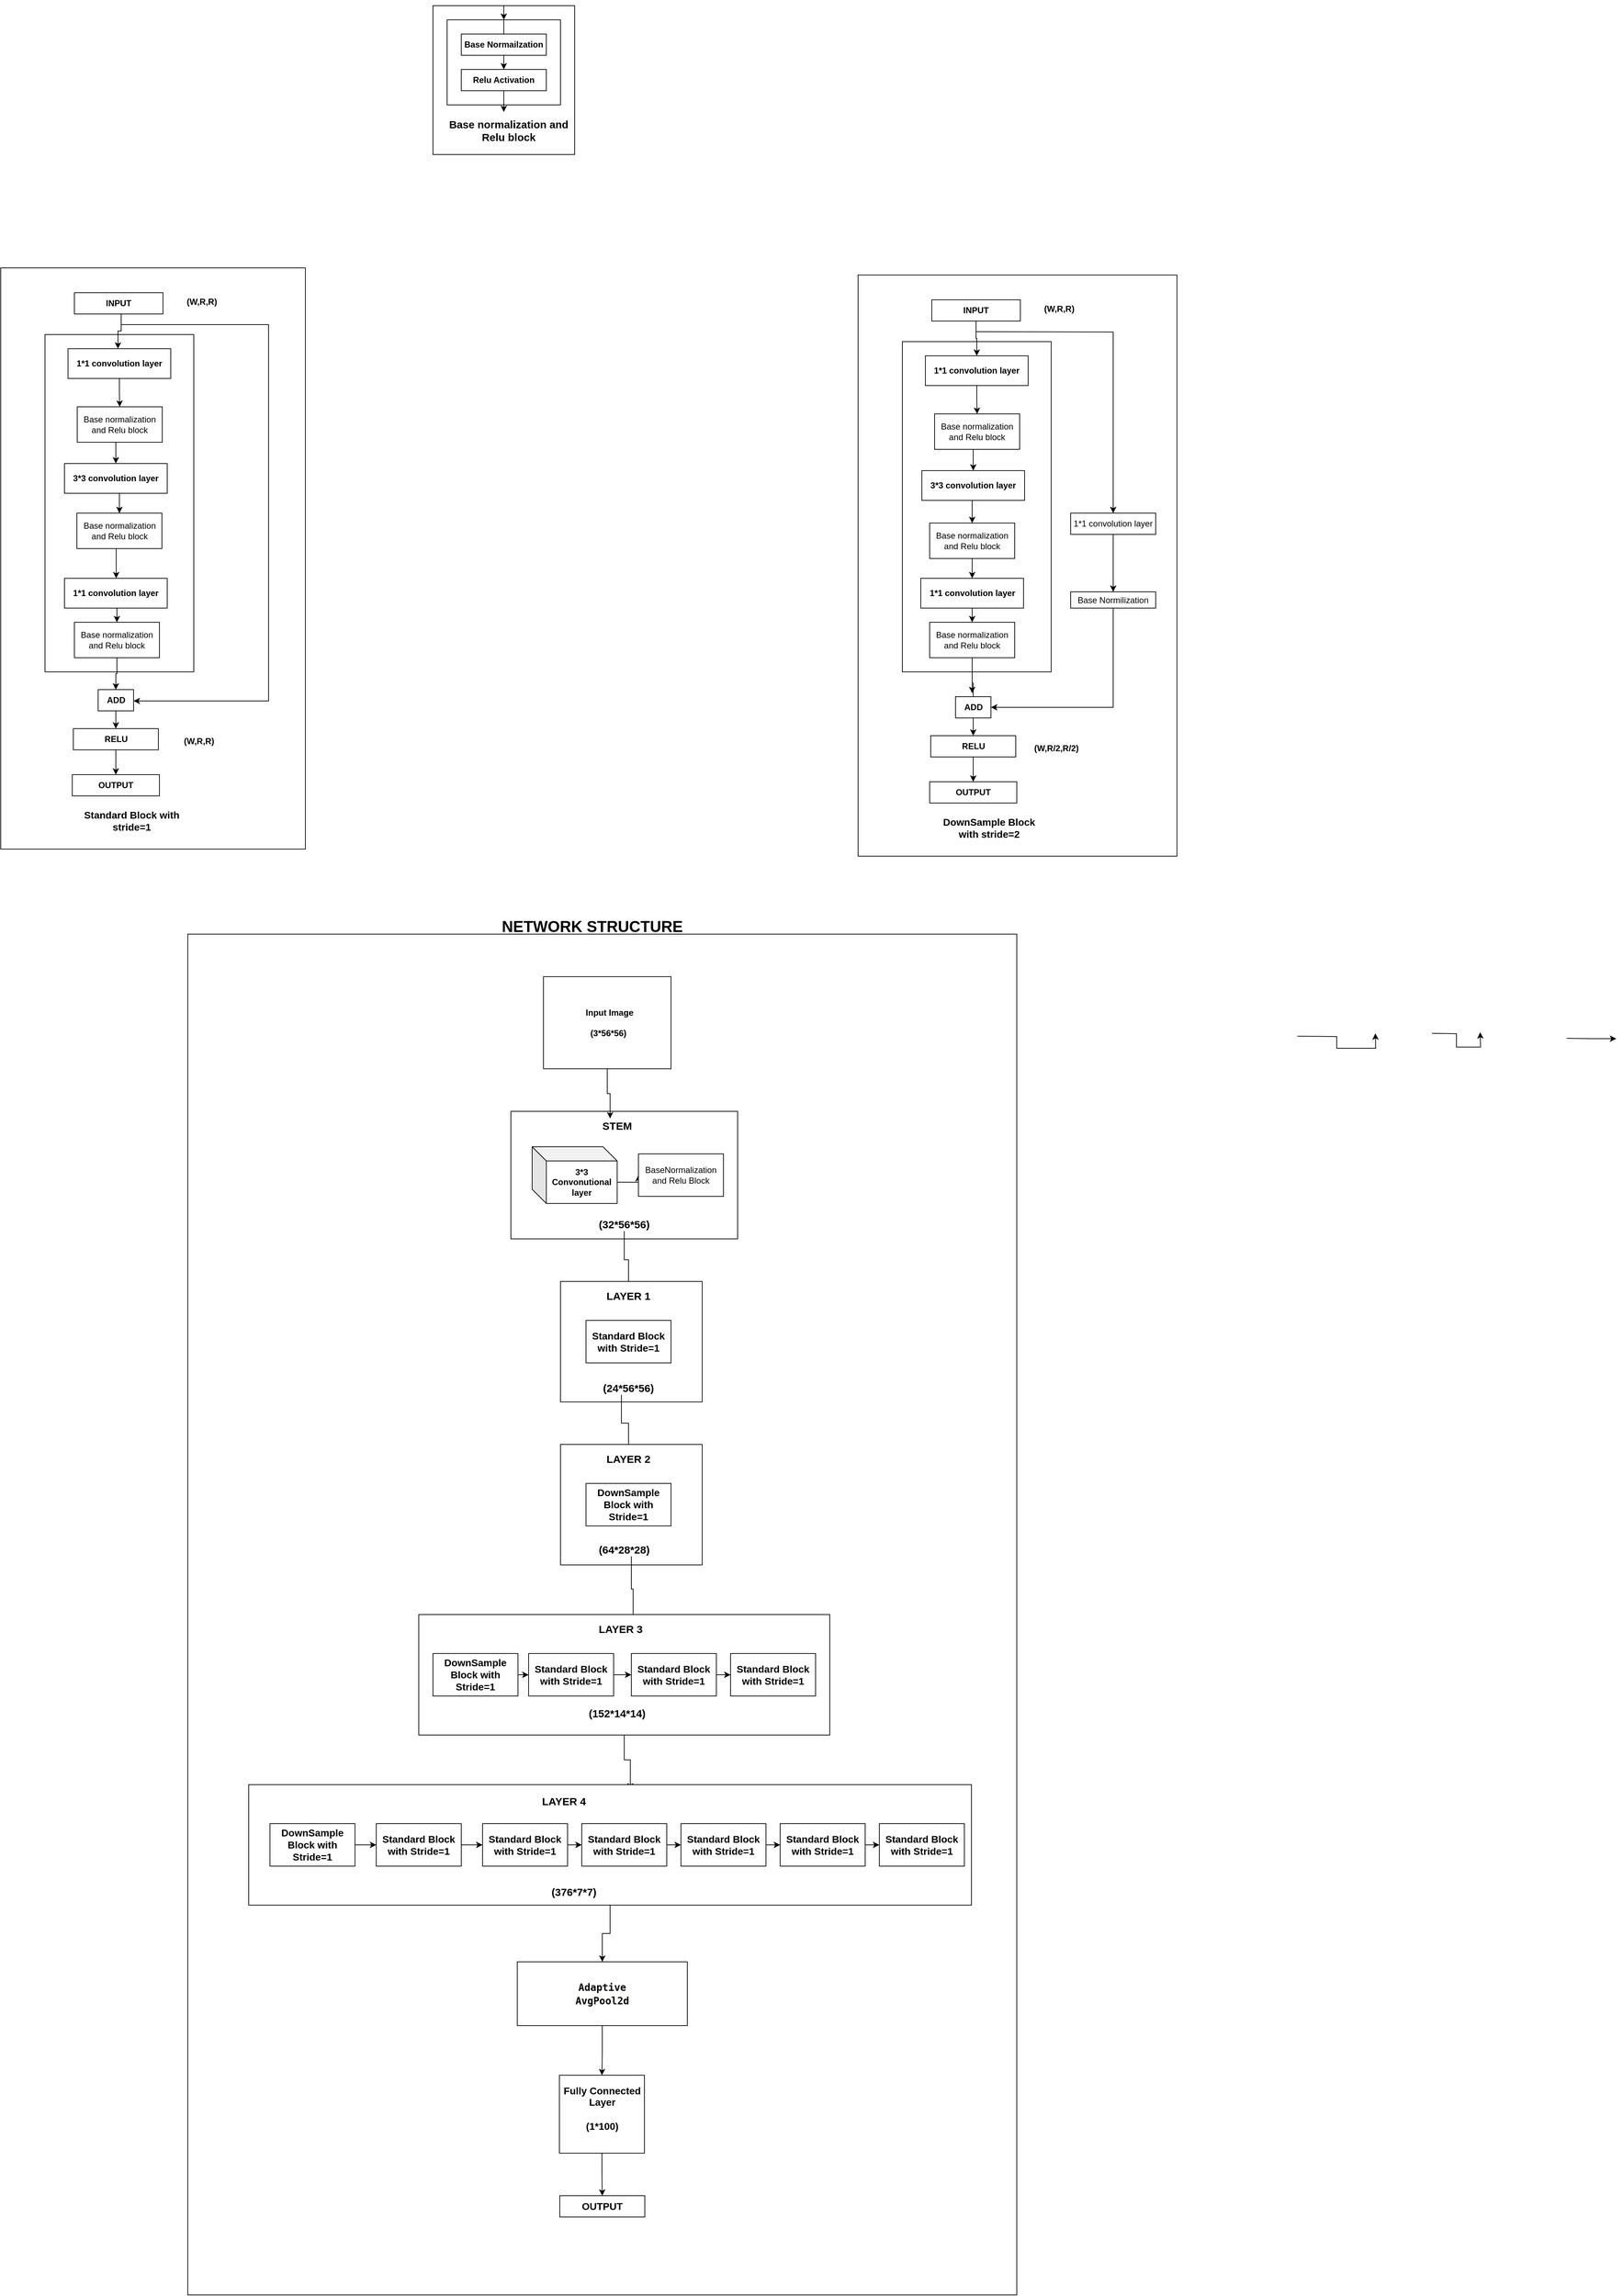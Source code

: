 <mxfile version="13.8.3" type="github">
  <diagram id="ULqLL0iAYyweosPxVLat" name="Page-1">
    <mxGraphModel dx="453" dy="577" grid="1" gridSize="10" guides="1" tooltips="1" connect="1" arrows="1" fold="1" page="1" pageScale="1" pageWidth="850" pageHeight="1100" math="0" shadow="0">
      <root>
        <mxCell id="0" />
        <mxCell id="1" parent="0" />
        <mxCell id="RYeYa1yaHJqIqfBynArc-377" value="" style="rounded=0;whiteSpace=wrap;html=1;" vertex="1" parent="1">
          <mxGeometry x="1214" y="1360" width="1170" height="1920" as="geometry" />
        </mxCell>
        <mxCell id="RYeYa1yaHJqIqfBynArc-205" style="edgeStyle=orthogonalEdgeStyle;rounded=0;orthogonalLoop=1;jettySize=auto;html=1;exitX=1;exitY=0.5;exitDx=0;exitDy=0;entryX=-0.017;entryY=0.422;entryDx=0;entryDy=0;entryPerimeter=0;" edge="1" parent="1">
          <mxGeometry relative="1" as="geometry">
            <mxPoint x="2970" y="1500" as="sourcePoint" />
            <mxPoint x="3037.96" y="1498.42" as="targetPoint" />
          </mxGeometry>
        </mxCell>
        <mxCell id="RYeYa1yaHJqIqfBynArc-204" style="edgeStyle=orthogonalEdgeStyle;rounded=0;orthogonalLoop=1;jettySize=auto;html=1;exitX=1;exitY=0.5;exitDx=0;exitDy=0;entryX=0;entryY=0.5;entryDx=0;entryDy=0;" edge="1" parent="1">
          <mxGeometry relative="1" as="geometry">
            <mxPoint x="2780" y="1504" as="sourcePoint" />
            <mxPoint x="2890" y="1500" as="targetPoint" />
          </mxGeometry>
        </mxCell>
        <mxCell id="RYeYa1yaHJqIqfBynArc-121" value="" style="rounded=0;whiteSpace=wrap;html=1;" vertex="1" parent="1">
          <mxGeometry x="2160" y="430" width="450" height="820" as="geometry" />
        </mxCell>
        <mxCell id="RYeYa1yaHJqIqfBynArc-122" value="&lt;span style=&quot;color: rgba(0 , 0 , 0 , 0) ; font-family: monospace ; font-size: 0px&quot;&gt;%3CmxGraphModel%3E%3Croot%3E%3CmxCell%20id%3D%220%22%2F%3E%3CmxCell%20id%3D%221%22%20parent%3D%220%22%2F%3E%3CmxCell%20id%3D%222%22%20value%3D%22Base%20normalization%20and%20Relu%20block%22%20style%3D%22rounded%3D0%3BwhiteSpace%3Dwrap%3Bhtml%3D1%3B%22%20vertex%3D%221%22%20parent%3D%221%22%3E%3CmxGeometry%20x%3D%2288%22%20y%3D%22150%22%20width%3D%22120%22%20height%3D%2260%22%20as%3D%22geometry%22%2F%3E%3C%2FmxCell%3E%3C%2Froot%3E%3C%2FmxGraphModel%3E&lt;/span&gt;" style="rounded=0;whiteSpace=wrap;html=1;" vertex="1" parent="1">
          <mxGeometry x="2222.5" y="524" width="210" height="466" as="geometry" />
        </mxCell>
        <mxCell id="RYeYa1yaHJqIqfBynArc-123" style="edgeStyle=orthogonalEdgeStyle;rounded=0;orthogonalLoop=1;jettySize=auto;html=1;exitX=0.5;exitY=1;exitDx=0;exitDy=0;entryX=0.5;entryY=0;entryDx=0;entryDy=0;" edge="1" source="RYeYa1yaHJqIqfBynArc-124" target="RYeYa1yaHJqIqfBynArc-130" parent="1">
          <mxGeometry relative="1" as="geometry" />
        </mxCell>
        <mxCell id="RYeYa1yaHJqIqfBynArc-124" value="&lt;b&gt;1*1 convolution layer&lt;/b&gt;" style="rounded=0;whiteSpace=wrap;html=1;" vertex="1" parent="1">
          <mxGeometry x="2255" y="544" width="145" height="42" as="geometry" />
        </mxCell>
        <mxCell id="RYeYa1yaHJqIqfBynArc-125" style="edgeStyle=orthogonalEdgeStyle;rounded=0;orthogonalLoop=1;jettySize=auto;html=1;exitX=0.5;exitY=1;exitDx=0;exitDy=0;entryX=0.5;entryY=0;entryDx=0;entryDy=0;" edge="1" source="RYeYa1yaHJqIqfBynArc-126" target="RYeYa1yaHJqIqfBynArc-132" parent="1">
          <mxGeometry relative="1" as="geometry" />
        </mxCell>
        <mxCell id="RYeYa1yaHJqIqfBynArc-126" value="&lt;b&gt;3*3 convolution layer&lt;/b&gt;" style="rounded=0;whiteSpace=wrap;html=1;" vertex="1" parent="1">
          <mxGeometry x="2250" y="706" width="145" height="42" as="geometry" />
        </mxCell>
        <mxCell id="RYeYa1yaHJqIqfBynArc-127" style="edgeStyle=orthogonalEdgeStyle;rounded=0;orthogonalLoop=1;jettySize=auto;html=1;exitX=0.5;exitY=1;exitDx=0;exitDy=0;entryX=0.5;entryY=0;entryDx=0;entryDy=0;" edge="1" source="RYeYa1yaHJqIqfBynArc-139" target="RYeYa1yaHJqIqfBynArc-136" parent="1">
          <mxGeometry relative="1" as="geometry" />
        </mxCell>
        <mxCell id="RYeYa1yaHJqIqfBynArc-185" style="edgeStyle=orthogonalEdgeStyle;rounded=0;orthogonalLoop=1;jettySize=auto;html=1;exitX=0.5;exitY=1;exitDx=0;exitDy=0;entryX=0.5;entryY=0;entryDx=0;entryDy=0;" edge="1" parent="1" source="RYeYa1yaHJqIqfBynArc-128" target="RYeYa1yaHJqIqfBynArc-184">
          <mxGeometry relative="1" as="geometry" />
        </mxCell>
        <mxCell id="RYeYa1yaHJqIqfBynArc-128" value="&lt;b&gt;1*1 convolution layer&lt;/b&gt;" style="rounded=0;whiteSpace=wrap;html=1;" vertex="1" parent="1">
          <mxGeometry x="2248.5" y="858" width="145" height="42" as="geometry" />
        </mxCell>
        <mxCell id="RYeYa1yaHJqIqfBynArc-129" style="edgeStyle=orthogonalEdgeStyle;rounded=0;orthogonalLoop=1;jettySize=auto;html=1;exitX=0.5;exitY=1;exitDx=0;exitDy=0;entryX=0.5;entryY=0;entryDx=0;entryDy=0;" edge="1" source="RYeYa1yaHJqIqfBynArc-130" target="RYeYa1yaHJqIqfBynArc-126" parent="1">
          <mxGeometry relative="1" as="geometry" />
        </mxCell>
        <mxCell id="RYeYa1yaHJqIqfBynArc-130" value="Base normalization and Relu block" style="rounded=0;whiteSpace=wrap;html=1;" vertex="1" parent="1">
          <mxGeometry x="2268" y="626" width="120" height="50" as="geometry" />
        </mxCell>
        <mxCell id="RYeYa1yaHJqIqfBynArc-131" style="edgeStyle=orthogonalEdgeStyle;rounded=0;orthogonalLoop=1;jettySize=auto;html=1;exitX=0.5;exitY=1;exitDx=0;exitDy=0;" edge="1" source="RYeYa1yaHJqIqfBynArc-132" target="RYeYa1yaHJqIqfBynArc-128" parent="1">
          <mxGeometry relative="1" as="geometry" />
        </mxCell>
        <mxCell id="RYeYa1yaHJqIqfBynArc-132" value="Base normalization and Relu block" style="rounded=0;whiteSpace=wrap;html=1;" vertex="1" parent="1">
          <mxGeometry x="2261" y="780" width="120" height="50" as="geometry" />
        </mxCell>
        <mxCell id="RYeYa1yaHJqIqfBynArc-133" style="edgeStyle=orthogonalEdgeStyle;rounded=0;orthogonalLoop=1;jettySize=auto;html=1;exitX=0.5;exitY=1;exitDx=0;exitDy=0;" edge="1" source="RYeYa1yaHJqIqfBynArc-135" target="RYeYa1yaHJqIqfBynArc-124" parent="1">
          <mxGeometry relative="1" as="geometry" />
        </mxCell>
        <mxCell id="RYeYa1yaHJqIqfBynArc-134" style="edgeStyle=orthogonalEdgeStyle;rounded=0;orthogonalLoop=1;jettySize=auto;html=1;entryX=0.5;entryY=0;entryDx=0;entryDy=0;" edge="1" target="RYeYa1yaHJqIqfBynArc-145" parent="1">
          <mxGeometry relative="1" as="geometry">
            <mxPoint x="2327" y="510" as="sourcePoint" />
          </mxGeometry>
        </mxCell>
        <mxCell id="RYeYa1yaHJqIqfBynArc-135" value="&lt;b&gt;INPUT&lt;/b&gt;" style="rounded=0;whiteSpace=wrap;html=1;" vertex="1" parent="1">
          <mxGeometry x="2264" y="465" width="125" height="30" as="geometry" />
        </mxCell>
        <mxCell id="RYeYa1yaHJqIqfBynArc-136" value="&lt;b&gt;OUTPUT&lt;/b&gt;" style="rounded=0;whiteSpace=wrap;html=1;" vertex="1" parent="1">
          <mxGeometry x="2261" y="1145" width="123" height="30" as="geometry" />
        </mxCell>
        <mxCell id="RYeYa1yaHJqIqfBynArc-137" value="&lt;b&gt;(W,R,R)&lt;/b&gt;" style="text;html=1;strokeColor=none;fillColor=none;align=center;verticalAlign=middle;whiteSpace=wrap;rounded=0;" vertex="1" parent="1">
          <mxGeometry x="2404" y="465" width="80" height="25" as="geometry" />
        </mxCell>
        <mxCell id="RYeYa1yaHJqIqfBynArc-138" value="&lt;b&gt;(W,R/2,R/2)&lt;/b&gt;" style="text;html=1;strokeColor=none;fillColor=none;align=center;verticalAlign=middle;whiteSpace=wrap;rounded=0;" vertex="1" parent="1">
          <mxGeometry x="2400" y="1085" width="80" height="25" as="geometry" />
        </mxCell>
        <mxCell id="RYeYa1yaHJqIqfBynArc-139" value="&lt;b&gt;RELU&lt;/b&gt;" style="rounded=0;whiteSpace=wrap;html=1;" vertex="1" parent="1">
          <mxGeometry x="2262.5" y="1080" width="120" height="30" as="geometry" />
        </mxCell>
        <mxCell id="RYeYa1yaHJqIqfBynArc-140" style="edgeStyle=orthogonalEdgeStyle;rounded=0;orthogonalLoop=1;jettySize=auto;html=1;exitX=0.5;exitY=1;exitDx=0;exitDy=0;entryX=0.5;entryY=0;entryDx=0;entryDy=0;" edge="1" source="RYeYa1yaHJqIqfBynArc-141" target="RYeYa1yaHJqIqfBynArc-139" parent="1">
          <mxGeometry relative="1" as="geometry">
            <mxPoint x="2322.5" y="938" as="sourcePoint" />
            <mxPoint x="2322.5" y="1085" as="targetPoint" />
            <Array as="points">
              <mxPoint x="2323" y="1005" />
              <mxPoint x="2323" y="1005" />
            </Array>
          </mxGeometry>
        </mxCell>
        <mxCell id="RYeYa1yaHJqIqfBynArc-141" value="&lt;b&gt;ADD&lt;/b&gt;" style="rounded=0;whiteSpace=wrap;html=1;" vertex="1" parent="1">
          <mxGeometry x="2297.5" y="1025" width="50" height="30" as="geometry" />
        </mxCell>
        <mxCell id="RYeYa1yaHJqIqfBynArc-143" value="&lt;b&gt;&lt;font style=&quot;font-size: 14px&quot;&gt;DownSample&lt;/font&gt;&lt;/b&gt;&lt;b&gt;&lt;font style=&quot;font-size: 14px&quot;&gt;&amp;nbsp;Block with stride=2&lt;br&gt;&lt;br&gt;&lt;/font&gt;&lt;/b&gt;" style="text;html=1;strokeColor=none;fillColor=none;align=center;verticalAlign=middle;whiteSpace=wrap;rounded=0;" vertex="1" parent="1">
          <mxGeometry x="2270" y="1209" width="150" height="20" as="geometry" />
        </mxCell>
        <mxCell id="RYeYa1yaHJqIqfBynArc-144" style="edgeStyle=orthogonalEdgeStyle;rounded=0;orthogonalLoop=1;jettySize=auto;html=1;exitX=0.5;exitY=1;exitDx=0;exitDy=0;entryX=0.5;entryY=0;entryDx=0;entryDy=0;" edge="1" source="RYeYa1yaHJqIqfBynArc-145" target="RYeYa1yaHJqIqfBynArc-147" parent="1">
          <mxGeometry relative="1" as="geometry" />
        </mxCell>
        <mxCell id="RYeYa1yaHJqIqfBynArc-145" value="1*1 convolution layer" style="rounded=0;whiteSpace=wrap;html=1;" vertex="1" parent="1">
          <mxGeometry x="2460" y="766" width="120" height="30" as="geometry" />
        </mxCell>
        <mxCell id="RYeYa1yaHJqIqfBynArc-146" style="edgeStyle=orthogonalEdgeStyle;rounded=0;orthogonalLoop=1;jettySize=auto;html=1;exitX=0.5;exitY=1;exitDx=0;exitDy=0;entryX=1;entryY=0.5;entryDx=0;entryDy=0;" edge="1" source="RYeYa1yaHJqIqfBynArc-147" target="RYeYa1yaHJqIqfBynArc-141" parent="1">
          <mxGeometry relative="1" as="geometry" />
        </mxCell>
        <mxCell id="RYeYa1yaHJqIqfBynArc-147" value="Base Normilization" style="rounded=0;whiteSpace=wrap;html=1;" vertex="1" parent="1">
          <mxGeometry x="2460" y="877" width="120" height="23" as="geometry" />
        </mxCell>
        <mxCell id="RYeYa1yaHJqIqfBynArc-148" value="" style="rounded=0;whiteSpace=wrap;html=1;" vertex="1" parent="1">
          <mxGeometry x="950" y="420" width="430" height="820" as="geometry" />
        </mxCell>
        <mxCell id="RYeYa1yaHJqIqfBynArc-149" value="&lt;span style=&quot;color: rgba(0 , 0 , 0 , 0) ; font-family: monospace ; font-size: 0px&quot;&gt;%3CmxGraphModel%3E%3Croot%3E%3CmxCell%20id%3D%220%22%2F%3E%3CmxCell%20id%3D%221%22%20parent%3D%220%22%2F%3E%3CmxCell%20id%3D%222%22%20value%3D%22Base%20normalization%20and%20Relu%20block%22%20style%3D%22rounded%3D0%3BwhiteSpace%3Dwrap%3Bhtml%3D1%3B%22%20vertex%3D%221%22%20parent%3D%221%22%3E%3CmxGeometry%20x%3D%2288%22%20y%3D%22150%22%20width%3D%22120%22%20height%3D%2260%22%20as%3D%22geometry%22%2F%3E%3C%2FmxCell%3E%3C%2Froot%3E%3C%2FmxGraphModel%3E&lt;/span&gt;" style="rounded=0;whiteSpace=wrap;html=1;" vertex="1" parent="1">
          <mxGeometry x="1012.5" y="514" width="210" height="476" as="geometry" />
        </mxCell>
        <mxCell id="RYeYa1yaHJqIqfBynArc-150" style="edgeStyle=orthogonalEdgeStyle;rounded=0;orthogonalLoop=1;jettySize=auto;html=1;exitX=0.5;exitY=1;exitDx=0;exitDy=0;entryX=0.5;entryY=0;entryDx=0;entryDy=0;" edge="1" source="RYeYa1yaHJqIqfBynArc-151" target="RYeYa1yaHJqIqfBynArc-157" parent="1">
          <mxGeometry relative="1" as="geometry" />
        </mxCell>
        <mxCell id="RYeYa1yaHJqIqfBynArc-151" value="&lt;b&gt;1*1 convolution layer&lt;/b&gt;" style="rounded=0;whiteSpace=wrap;html=1;" vertex="1" parent="1">
          <mxGeometry x="1045" y="534" width="145" height="42" as="geometry" />
        </mxCell>
        <mxCell id="RYeYa1yaHJqIqfBynArc-152" style="edgeStyle=orthogonalEdgeStyle;rounded=0;orthogonalLoop=1;jettySize=auto;html=1;exitX=0.5;exitY=1;exitDx=0;exitDy=0;entryX=0.5;entryY=0;entryDx=0;entryDy=0;" edge="1" source="RYeYa1yaHJqIqfBynArc-153" target="RYeYa1yaHJqIqfBynArc-159" parent="1">
          <mxGeometry relative="1" as="geometry" />
        </mxCell>
        <mxCell id="RYeYa1yaHJqIqfBynArc-153" value="&lt;b&gt;3*3 convolution layer&lt;/b&gt;" style="rounded=0;whiteSpace=wrap;html=1;" vertex="1" parent="1">
          <mxGeometry x="1040" y="696" width="145" height="42" as="geometry" />
        </mxCell>
        <mxCell id="RYeYa1yaHJqIqfBynArc-154" style="edgeStyle=orthogonalEdgeStyle;rounded=0;orthogonalLoop=1;jettySize=auto;html=1;exitX=0.5;exitY=1;exitDx=0;exitDy=0;entryX=0.5;entryY=0;entryDx=0;entryDy=0;" edge="1" source="RYeYa1yaHJqIqfBynArc-166" target="RYeYa1yaHJqIqfBynArc-163" parent="1">
          <mxGeometry relative="1" as="geometry" />
        </mxCell>
        <mxCell id="RYeYa1yaHJqIqfBynArc-182" style="edgeStyle=orthogonalEdgeStyle;rounded=0;orthogonalLoop=1;jettySize=auto;html=1;exitX=0.5;exitY=1;exitDx=0;exitDy=0;entryX=0.5;entryY=0;entryDx=0;entryDy=0;" edge="1" parent="1" source="RYeYa1yaHJqIqfBynArc-155" target="RYeYa1yaHJqIqfBynArc-180">
          <mxGeometry relative="1" as="geometry" />
        </mxCell>
        <mxCell id="RYeYa1yaHJqIqfBynArc-155" value="&lt;b&gt;1*1 convolution layer&lt;/b&gt;" style="rounded=0;whiteSpace=wrap;html=1;" vertex="1" parent="1">
          <mxGeometry x="1040" y="858" width="145" height="42" as="geometry" />
        </mxCell>
        <mxCell id="RYeYa1yaHJqIqfBynArc-156" style="edgeStyle=orthogonalEdgeStyle;rounded=0;orthogonalLoop=1;jettySize=auto;html=1;exitX=0.5;exitY=1;exitDx=0;exitDy=0;entryX=0.5;entryY=0;entryDx=0;entryDy=0;" edge="1" source="RYeYa1yaHJqIqfBynArc-157" target="RYeYa1yaHJqIqfBynArc-153" parent="1">
          <mxGeometry relative="1" as="geometry" />
        </mxCell>
        <mxCell id="RYeYa1yaHJqIqfBynArc-157" value="Base normalization and Relu block" style="rounded=0;whiteSpace=wrap;html=1;" vertex="1" parent="1">
          <mxGeometry x="1058" y="616" width="120" height="50" as="geometry" />
        </mxCell>
        <mxCell id="RYeYa1yaHJqIqfBynArc-158" style="edgeStyle=orthogonalEdgeStyle;rounded=0;orthogonalLoop=1;jettySize=auto;html=1;exitX=0.5;exitY=1;exitDx=0;exitDy=0;" edge="1" source="RYeYa1yaHJqIqfBynArc-159" target="RYeYa1yaHJqIqfBynArc-155" parent="1">
          <mxGeometry relative="1" as="geometry">
            <Array as="points">
              <mxPoint x="1113" y="816" />
            </Array>
          </mxGeometry>
        </mxCell>
        <mxCell id="RYeYa1yaHJqIqfBynArc-159" value="Base normalization and Relu block" style="rounded=0;whiteSpace=wrap;html=1;" vertex="1" parent="1">
          <mxGeometry x="1057.5" y="766" width="120" height="50" as="geometry" />
        </mxCell>
        <mxCell id="RYeYa1yaHJqIqfBynArc-160" style="edgeStyle=orthogonalEdgeStyle;rounded=0;orthogonalLoop=1;jettySize=auto;html=1;exitX=0.5;exitY=1;exitDx=0;exitDy=0;" edge="1" parent="1">
          <mxGeometry relative="1" as="geometry">
            <mxPoint x="1114.5" y="485" as="sourcePoint" />
            <mxPoint x="1115.483" y="534" as="targetPoint" />
            <Array as="points">
              <mxPoint x="1120" y="485" />
              <mxPoint x="1120" y="509" />
              <mxPoint x="1115" y="509" />
            </Array>
          </mxGeometry>
        </mxCell>
        <mxCell id="RYeYa1yaHJqIqfBynArc-161" style="edgeStyle=orthogonalEdgeStyle;rounded=0;orthogonalLoop=1;jettySize=auto;html=1;exitX=0.5;exitY=1;exitDx=0;exitDy=0;entryX=1;entryY=0.5;entryDx=0;entryDy=0;" edge="1" parent="1">
          <mxGeometry relative="1" as="geometry">
            <mxPoint x="1137.5" y="1031" as="targetPoint" />
            <mxPoint x="1154.5" y="485" as="sourcePoint" />
            <Array as="points">
              <mxPoint x="1120" y="485" />
              <mxPoint x="1120" y="500" />
              <mxPoint x="1328" y="500" />
              <mxPoint x="1328" y="1031" />
            </Array>
          </mxGeometry>
        </mxCell>
        <mxCell id="RYeYa1yaHJqIqfBynArc-162" value="&lt;b&gt;INPUT&lt;/b&gt;" style="rounded=0;whiteSpace=wrap;html=1;" vertex="1" parent="1">
          <mxGeometry x="1054" y="455" width="125" height="30" as="geometry" />
        </mxCell>
        <mxCell id="RYeYa1yaHJqIqfBynArc-163" value="&lt;b&gt;OUTPUT&lt;/b&gt;" style="rounded=0;whiteSpace=wrap;html=1;" vertex="1" parent="1">
          <mxGeometry x="1051" y="1135" width="123" height="30" as="geometry" />
        </mxCell>
        <mxCell id="RYeYa1yaHJqIqfBynArc-164" value="&lt;b&gt;(W,R,R)&lt;/b&gt;" style="text;html=1;strokeColor=none;fillColor=none;align=center;verticalAlign=middle;whiteSpace=wrap;rounded=0;" vertex="1" parent="1">
          <mxGeometry x="1194" y="455" width="80" height="25" as="geometry" />
        </mxCell>
        <mxCell id="RYeYa1yaHJqIqfBynArc-165" value="&lt;b&gt;(W,R,R)&lt;/b&gt;" style="text;html=1;strokeColor=none;fillColor=none;align=center;verticalAlign=middle;whiteSpace=wrap;rounded=0;" vertex="1" parent="1">
          <mxGeometry x="1190" y="1075" width="80" height="25" as="geometry" />
        </mxCell>
        <mxCell id="RYeYa1yaHJqIqfBynArc-166" value="&lt;b&gt;RELU&lt;/b&gt;" style="rounded=0;whiteSpace=wrap;html=1;" vertex="1" parent="1">
          <mxGeometry x="1052.5" y="1070" width="120" height="30" as="geometry" />
        </mxCell>
        <mxCell id="RYeYa1yaHJqIqfBynArc-167" style="edgeStyle=orthogonalEdgeStyle;rounded=0;orthogonalLoop=1;jettySize=auto;html=1;exitX=0.5;exitY=1;exitDx=0;exitDy=0;entryX=0.5;entryY=0;entryDx=0;entryDy=0;" edge="1" source="RYeYa1yaHJqIqfBynArc-168" target="RYeYa1yaHJqIqfBynArc-166" parent="1">
          <mxGeometry relative="1" as="geometry">
            <mxPoint x="1112.5" y="928" as="sourcePoint" />
            <mxPoint x="1112.5" y="1075" as="targetPoint" />
            <Array as="points">
              <mxPoint x="1113" y="995" />
              <mxPoint x="1113" y="995" />
            </Array>
          </mxGeometry>
        </mxCell>
        <mxCell id="RYeYa1yaHJqIqfBynArc-168" value="&lt;b&gt;ADD&lt;/b&gt;" style="rounded=0;whiteSpace=wrap;html=1;" vertex="1" parent="1">
          <mxGeometry x="1087.5" y="1015" width="50" height="30" as="geometry" />
        </mxCell>
        <mxCell id="RYeYa1yaHJqIqfBynArc-170" value="&lt;b&gt;&lt;font style=&quot;font-size: 14px&quot;&gt;Standard Block with stride=1&lt;/font&gt;&lt;/b&gt;" style="text;html=1;strokeColor=none;fillColor=none;align=center;verticalAlign=middle;whiteSpace=wrap;rounded=0;" vertex="1" parent="1">
          <mxGeometry x="1060" y="1190" width="150" height="20" as="geometry" />
        </mxCell>
        <mxCell id="RYeYa1yaHJqIqfBynArc-171" value="" style="rounded=0;whiteSpace=wrap;html=1;" vertex="1" parent="1">
          <mxGeometry x="1560" y="50" width="200" height="210" as="geometry" />
        </mxCell>
        <mxCell id="RYeYa1yaHJqIqfBynArc-172" value="" style="rounded=0;whiteSpace=wrap;html=1;" vertex="1" parent="1">
          <mxGeometry x="1580" y="70" width="160" height="120" as="geometry" />
        </mxCell>
        <mxCell id="RYeYa1yaHJqIqfBynArc-173" style="edgeStyle=orthogonalEdgeStyle;rounded=0;orthogonalLoop=1;jettySize=auto;html=1;exitX=0.5;exitY=1;exitDx=0;exitDy=0;" edge="1" source="RYeYa1yaHJqIqfBynArc-175" target="RYeYa1yaHJqIqfBynArc-172" parent="1">
          <mxGeometry relative="1" as="geometry" />
        </mxCell>
        <mxCell id="RYeYa1yaHJqIqfBynArc-174" style="edgeStyle=orthogonalEdgeStyle;rounded=0;orthogonalLoop=1;jettySize=auto;html=1;exitX=0.5;exitY=1;exitDx=0;exitDy=0;" edge="1" source="RYeYa1yaHJqIqfBynArc-175" parent="1">
          <mxGeometry relative="1" as="geometry">
            <mxPoint x="1660" y="140" as="targetPoint" />
          </mxGeometry>
        </mxCell>
        <mxCell id="RYeYa1yaHJqIqfBynArc-175" value="&lt;b&gt;Base Normailzation&lt;/b&gt;" style="rounded=0;whiteSpace=wrap;html=1;" vertex="1" parent="1">
          <mxGeometry x="1600" y="90" width="120" height="30" as="geometry" />
        </mxCell>
        <mxCell id="RYeYa1yaHJqIqfBynArc-176" style="edgeStyle=orthogonalEdgeStyle;rounded=0;orthogonalLoop=1;jettySize=auto;html=1;exitX=0.5;exitY=1;exitDx=0;exitDy=0;" edge="1" source="RYeYa1yaHJqIqfBynArc-177" parent="1">
          <mxGeometry relative="1" as="geometry">
            <mxPoint x="1660" y="200" as="targetPoint" />
          </mxGeometry>
        </mxCell>
        <mxCell id="RYeYa1yaHJqIqfBynArc-177" value="&lt;b&gt;Relu Activation&lt;/b&gt;" style="rounded=0;whiteSpace=wrap;html=1;" vertex="1" parent="1">
          <mxGeometry x="1600" y="140" width="120" height="30" as="geometry" />
        </mxCell>
        <mxCell id="RYeYa1yaHJqIqfBynArc-178" value="&lt;b&gt;&lt;font style=&quot;font-size: 15px&quot;&gt;Base normalization and Relu block&lt;/font&gt;&lt;/b&gt;" style="text;html=1;strokeColor=none;fillColor=none;align=center;verticalAlign=middle;whiteSpace=wrap;rounded=0;" vertex="1" parent="1">
          <mxGeometry x="1577" y="216" width="180" height="20" as="geometry" />
        </mxCell>
        <mxCell id="RYeYa1yaHJqIqfBynArc-179" style="edgeStyle=orthogonalEdgeStyle;rounded=0;orthogonalLoop=1;jettySize=auto;html=1;exitX=0.5;exitY=1;exitDx=0;exitDy=0;" edge="1" source="RYeYa1yaHJqIqfBynArc-178" target="RYeYa1yaHJqIqfBynArc-178" parent="1">
          <mxGeometry relative="1" as="geometry" />
        </mxCell>
        <mxCell id="RYeYa1yaHJqIqfBynArc-183" style="edgeStyle=orthogonalEdgeStyle;rounded=0;orthogonalLoop=1;jettySize=auto;html=1;exitX=0.5;exitY=1;exitDx=0;exitDy=0;entryX=0.5;entryY=0;entryDx=0;entryDy=0;" edge="1" parent="1" source="RYeYa1yaHJqIqfBynArc-180" target="RYeYa1yaHJqIqfBynArc-168">
          <mxGeometry relative="1" as="geometry" />
        </mxCell>
        <mxCell id="RYeYa1yaHJqIqfBynArc-180" value="Base normalization and Relu block" style="rounded=0;whiteSpace=wrap;html=1;" vertex="1" parent="1">
          <mxGeometry x="1054" y="920" width="120" height="50" as="geometry" />
        </mxCell>
        <mxCell id="RYeYa1yaHJqIqfBynArc-186" style="edgeStyle=orthogonalEdgeStyle;rounded=0;orthogonalLoop=1;jettySize=auto;html=1;exitX=0.5;exitY=1;exitDx=0;exitDy=0;" edge="1" parent="1" source="RYeYa1yaHJqIqfBynArc-184">
          <mxGeometry relative="1" as="geometry">
            <mxPoint x="2321" y="1020" as="targetPoint" />
          </mxGeometry>
        </mxCell>
        <mxCell id="RYeYa1yaHJqIqfBynArc-184" value="Base normalization and Relu block" style="rounded=0;whiteSpace=wrap;html=1;" vertex="1" parent="1">
          <mxGeometry x="2261" y="920" width="120" height="50" as="geometry" />
        </mxCell>
        <mxCell id="RYeYa1yaHJqIqfBynArc-206" style="edgeStyle=orthogonalEdgeStyle;rounded=0;orthogonalLoop=1;jettySize=auto;html=1;exitX=1;exitY=0.5;exitDx=0;exitDy=0;entryX=0;entryY=0.75;entryDx=0;entryDy=0;" edge="1" parent="1">
          <mxGeometry relative="1" as="geometry">
            <mxPoint x="3160" y="1507" as="sourcePoint" />
            <mxPoint x="3230" y="1507.5" as="targetPoint" />
          </mxGeometry>
        </mxCell>
        <mxCell id="RYeYa1yaHJqIqfBynArc-208" value="&lt;b&gt;&lt;font style=&quot;font-size: 22px&quot;&gt;NETWORK STRUCTURE&lt;/font&gt;&lt;/b&gt;" style="text;html=1;strokeColor=none;fillColor=none;align=center;verticalAlign=middle;whiteSpace=wrap;rounded=0;" vertex="1" parent="1">
          <mxGeometry x="1570" y="1340" width="430" height="20" as="geometry" />
        </mxCell>
        <mxCell id="RYeYa1yaHJqIqfBynArc-260" value="&lt;b&gt;&lt;font style=&quot;font-size: 14px&quot;&gt;OUTPUT&lt;/font&gt;&lt;/b&gt;" style="rounded=0;whiteSpace=wrap;html=1;" vertex="1" parent="1">
          <mxGeometry x="1739" y="3140" width="120" height="30" as="geometry" />
        </mxCell>
        <mxCell id="RYeYa1yaHJqIqfBynArc-304" value="" style="rounded=0;whiteSpace=wrap;html=1;" vertex="1" parent="1">
          <mxGeometry x="1670" y="1610" width="320" height="180" as="geometry" />
        </mxCell>
        <mxCell id="RYeYa1yaHJqIqfBynArc-305" style="edgeStyle=orthogonalEdgeStyle;rounded=0;orthogonalLoop=1;jettySize=auto;html=1;exitX=0;exitY=0;exitDx=120;exitDy=50;exitPerimeter=0;entryX=0;entryY=0.5;entryDx=0;entryDy=0;" edge="1" source="RYeYa1yaHJqIqfBynArc-306" target="RYeYa1yaHJqIqfBynArc-307" parent="1">
          <mxGeometry relative="1" as="geometry" />
        </mxCell>
        <mxCell id="RYeYa1yaHJqIqfBynArc-306" value="&lt;b&gt;3*3 Convonutional layer&lt;/b&gt;" style="shape=cube;whiteSpace=wrap;html=1;boundedLbl=1;backgroundOutline=1;darkOpacity=0.05;darkOpacity2=0.1;" vertex="1" parent="1">
          <mxGeometry x="1700" y="1660" width="120" height="80" as="geometry" />
        </mxCell>
        <mxCell id="RYeYa1yaHJqIqfBynArc-307" value="BaseNormalization and Relu Block" style="rounded=0;whiteSpace=wrap;html=1;" vertex="1" parent="1">
          <mxGeometry x="1850" y="1670" width="120" height="60" as="geometry" />
        </mxCell>
        <mxCell id="RYeYa1yaHJqIqfBynArc-308" value="&lt;b&gt;&lt;font style=&quot;font-size: 15px&quot;&gt;STEM&lt;/font&gt;&lt;/b&gt;" style="text;html=1;strokeColor=none;fillColor=none;align=center;verticalAlign=middle;whiteSpace=wrap;rounded=0;" vertex="1" parent="1">
          <mxGeometry x="1800" y="1620" width="40" height="20" as="geometry" />
        </mxCell>
        <mxCell id="RYeYa1yaHJqIqfBynArc-379" style="edgeStyle=orthogonalEdgeStyle;rounded=0;orthogonalLoop=1;jettySize=auto;html=1;exitX=0.5;exitY=1;exitDx=0;exitDy=0;entryX=0.5;entryY=0;entryDx=0;entryDy=0;" edge="1" parent="1" source="RYeYa1yaHJqIqfBynArc-309" target="RYeYa1yaHJqIqfBynArc-312">
          <mxGeometry relative="1" as="geometry" />
        </mxCell>
        <mxCell id="RYeYa1yaHJqIqfBynArc-309" value="&lt;b&gt;&lt;font style=&quot;font-size: 15px&quot;&gt;(32*56*56)&lt;/font&gt;&lt;/b&gt;" style="text;html=1;strokeColor=none;fillColor=none;align=center;verticalAlign=middle;whiteSpace=wrap;rounded=0;" vertex="1" parent="1">
          <mxGeometry x="1810" y="1759" width="40" height="20" as="geometry" />
        </mxCell>
        <mxCell id="RYeYa1yaHJqIqfBynArc-378" style="edgeStyle=orthogonalEdgeStyle;rounded=0;orthogonalLoop=1;jettySize=auto;html=1;exitX=0.5;exitY=1;exitDx=0;exitDy=0;entryX=0.25;entryY=0;entryDx=0;entryDy=0;" edge="1" parent="1" source="RYeYa1yaHJqIqfBynArc-310" target="RYeYa1yaHJqIqfBynArc-308">
          <mxGeometry relative="1" as="geometry" />
        </mxCell>
        <mxCell id="RYeYa1yaHJqIqfBynArc-310" value="&lt;div&gt;&lt;b&gt;&amp;nbsp; Input Image&lt;/b&gt;&lt;/div&gt;&lt;b&gt;&lt;br&gt;&lt;div&gt;&lt;b&gt;&amp;nbsp;(3*56*56)&lt;/b&gt;&lt;/div&gt;&lt;/b&gt;" style="rounded=0;whiteSpace=wrap;html=1;align=center;" vertex="1" parent="1">
          <mxGeometry x="1716" y="1420" width="180" height="130" as="geometry" />
        </mxCell>
        <mxCell id="RYeYa1yaHJqIqfBynArc-311" value="" style="rounded=0;whiteSpace=wrap;html=1;" vertex="1" parent="1">
          <mxGeometry x="1740" y="1850" width="200" height="170" as="geometry" />
        </mxCell>
        <mxCell id="RYeYa1yaHJqIqfBynArc-312" value="&lt;b&gt;&lt;font style=&quot;font-size: 15px&quot;&gt;LAYER 1&lt;/font&gt;&lt;/b&gt;" style="text;html=1;strokeColor=none;fillColor=none;align=center;verticalAlign=middle;whiteSpace=wrap;rounded=0;" vertex="1" parent="1">
          <mxGeometry x="1801" y="1860" width="70" height="20" as="geometry" />
        </mxCell>
        <mxCell id="RYeYa1yaHJqIqfBynArc-313" value="&lt;b&gt;&lt;font style=&quot;font-size: 14px&quot;&gt;Standard Block with Stride=1&lt;/font&gt;&lt;/b&gt;" style="rounded=0;whiteSpace=wrap;html=1;" vertex="1" parent="1">
          <mxGeometry x="1776" y="1905" width="120" height="60" as="geometry" />
        </mxCell>
        <mxCell id="RYeYa1yaHJqIqfBynArc-380" style="edgeStyle=orthogonalEdgeStyle;rounded=0;orthogonalLoop=1;jettySize=auto;html=1;exitX=0.25;exitY=1;exitDx=0;exitDy=0;entryX=0.5;entryY=0;entryDx=0;entryDy=0;" edge="1" parent="1" source="RYeYa1yaHJqIqfBynArc-314" target="RYeYa1yaHJqIqfBynArc-348">
          <mxGeometry relative="1" as="geometry" />
        </mxCell>
        <mxCell id="RYeYa1yaHJqIqfBynArc-314" value="&lt;b&gt;&lt;font style=&quot;font-size: 15px&quot;&gt;(24*56*56)&lt;/font&gt;&lt;/b&gt;" style="text;html=1;strokeColor=none;fillColor=none;align=center;verticalAlign=middle;whiteSpace=wrap;rounded=0;" vertex="1" parent="1">
          <mxGeometry x="1816" y="1990" width="40" height="20" as="geometry" />
        </mxCell>
        <mxCell id="RYeYa1yaHJqIqfBynArc-384" style="edgeStyle=orthogonalEdgeStyle;rounded=0;orthogonalLoop=1;jettySize=auto;html=1;exitX=0.5;exitY=1;exitDx=0;exitDy=0;entryX=0.5;entryY=0;entryDx=0;entryDy=0;" edge="1" parent="1" source="RYeYa1yaHJqIqfBynArc-345" target="RYeYa1yaHJqIqfBynArc-346">
          <mxGeometry relative="1" as="geometry" />
        </mxCell>
        <mxCell id="RYeYa1yaHJqIqfBynArc-345" value="&lt;div style=&quot;background-color: rgb(255 , 255 , 254) ; font-family: monospace , &amp;#34;consolas&amp;#34; , &amp;#34;courier new&amp;#34; , monospace ; font-size: 14px ; line-height: 19px&quot;&gt;&lt;b&gt;Adaptive&lt;/b&gt;&lt;/div&gt;&lt;div style=&quot;background-color: rgb(255 , 255 , 254) ; font-family: monospace , &amp;#34;consolas&amp;#34; , &amp;#34;courier new&amp;#34; , monospace ; font-size: 14px ; line-height: 19px&quot;&gt;&lt;b&gt;Avg&lt;/b&gt;&lt;b&gt;Pool2d&lt;/b&gt;&lt;/div&gt;" style="rounded=0;whiteSpace=wrap;html=1;align=center;" vertex="1" parent="1">
          <mxGeometry x="1679" y="2810" width="240" height="90" as="geometry" />
        </mxCell>
        <mxCell id="RYeYa1yaHJqIqfBynArc-385" style="edgeStyle=orthogonalEdgeStyle;rounded=0;orthogonalLoop=1;jettySize=auto;html=1;exitX=0.5;exitY=1;exitDx=0;exitDy=0;entryX=0.5;entryY=0;entryDx=0;entryDy=0;" edge="1" parent="1" source="RYeYa1yaHJqIqfBynArc-346" target="RYeYa1yaHJqIqfBynArc-260">
          <mxGeometry relative="1" as="geometry" />
        </mxCell>
        <mxCell id="RYeYa1yaHJqIqfBynArc-346" value="&lt;b&gt;&lt;font style=&quot;font-size: 14px&quot;&gt;Fully Connected Layer&lt;br&gt;&lt;br&gt;(1*100)&lt;br&gt;&lt;br&gt;&lt;/font&gt;&lt;/b&gt;" style="rounded=0;whiteSpace=wrap;html=1;" vertex="1" parent="1">
          <mxGeometry x="1738.5" y="2970" width="120" height="110" as="geometry" />
        </mxCell>
        <mxCell id="RYeYa1yaHJqIqfBynArc-347" value="" style="rounded=0;whiteSpace=wrap;html=1;" vertex="1" parent="1">
          <mxGeometry x="1740" y="2080" width="200" height="170" as="geometry" />
        </mxCell>
        <mxCell id="RYeYa1yaHJqIqfBynArc-348" value="&lt;b&gt;&lt;font style=&quot;font-size: 15px&quot;&gt;LAYER 2&lt;/font&gt;&lt;/b&gt;" style="text;html=1;strokeColor=none;fillColor=none;align=center;verticalAlign=middle;whiteSpace=wrap;rounded=0;" vertex="1" parent="1">
          <mxGeometry x="1801" y="2090" width="70" height="20" as="geometry" />
        </mxCell>
        <mxCell id="RYeYa1yaHJqIqfBynArc-349" value="&lt;b&gt;&lt;font style=&quot;font-size: 14px&quot;&gt;DownSample Block with Stride=1&lt;/font&gt;&lt;/b&gt;" style="rounded=0;whiteSpace=wrap;html=1;" vertex="1" parent="1">
          <mxGeometry x="1776" y="2135" width="120" height="60" as="geometry" />
        </mxCell>
        <mxCell id="RYeYa1yaHJqIqfBynArc-381" style="edgeStyle=orthogonalEdgeStyle;rounded=0;orthogonalLoop=1;jettySize=auto;html=1;exitX=0.75;exitY=1;exitDx=0;exitDy=0;entryX=0.75;entryY=0;entryDx=0;entryDy=0;" edge="1" parent="1" source="RYeYa1yaHJqIqfBynArc-350" target="RYeYa1yaHJqIqfBynArc-352">
          <mxGeometry relative="1" as="geometry" />
        </mxCell>
        <mxCell id="RYeYa1yaHJqIqfBynArc-350" value="&lt;b&gt;&lt;font style=&quot;font-size: 15px&quot;&gt;(64*28*28)&lt;/font&gt;&lt;/b&gt;" style="text;html=1;strokeColor=none;fillColor=none;align=center;verticalAlign=middle;whiteSpace=wrap;rounded=0;" vertex="1" parent="1">
          <mxGeometry x="1810" y="2218" width="40" height="20" as="geometry" />
        </mxCell>
        <mxCell id="RYeYa1yaHJqIqfBynArc-382" style="edgeStyle=orthogonalEdgeStyle;rounded=0;orthogonalLoop=1;jettySize=auto;html=1;exitX=0.5;exitY=1;exitDx=0;exitDy=0;entryX=0.528;entryY=0.041;entryDx=0;entryDy=0;entryPerimeter=0;" edge="1" parent="1" source="RYeYa1yaHJqIqfBynArc-351" target="RYeYa1yaHJqIqfBynArc-361">
          <mxGeometry relative="1" as="geometry" />
        </mxCell>
        <mxCell id="RYeYa1yaHJqIqfBynArc-351" value="" style="rounded=0;whiteSpace=wrap;html=1;" vertex="1" parent="1">
          <mxGeometry x="1540" y="2320" width="580" height="170" as="geometry" />
        </mxCell>
        <mxCell id="RYeYa1yaHJqIqfBynArc-352" value="&lt;b&gt;&lt;font style=&quot;font-size: 15px&quot;&gt;LAYER 3&lt;/font&gt;&lt;/b&gt;" style="text;html=1;strokeColor=none;fillColor=none;align=center;verticalAlign=middle;whiteSpace=wrap;rounded=0;" vertex="1" parent="1">
          <mxGeometry x="1790" y="2330" width="70" height="20" as="geometry" />
        </mxCell>
        <mxCell id="RYeYa1yaHJqIqfBynArc-353" style="edgeStyle=orthogonalEdgeStyle;rounded=0;orthogonalLoop=1;jettySize=auto;html=1;exitX=1;exitY=0.5;exitDx=0;exitDy=0;" edge="1" source="RYeYa1yaHJqIqfBynArc-354" target="RYeYa1yaHJqIqfBynArc-359" parent="1">
          <mxGeometry relative="1" as="geometry" />
        </mxCell>
        <mxCell id="RYeYa1yaHJqIqfBynArc-354" value="&lt;b&gt;&lt;font style=&quot;font-size: 14px&quot;&gt;Standard Block with Stride=1&lt;/font&gt;&lt;/b&gt;" style="rounded=0;whiteSpace=wrap;html=1;" vertex="1" parent="1">
          <mxGeometry x="1840" y="2375" width="120" height="60" as="geometry" />
        </mxCell>
        <mxCell id="RYeYa1yaHJqIqfBynArc-355" style="edgeStyle=orthogonalEdgeStyle;rounded=0;orthogonalLoop=1;jettySize=auto;html=1;exitX=1;exitY=0.5;exitDx=0;exitDy=0;entryX=0;entryY=0.5;entryDx=0;entryDy=0;" edge="1" source="RYeYa1yaHJqIqfBynArc-356" target="RYeYa1yaHJqIqfBynArc-354" parent="1">
          <mxGeometry relative="1" as="geometry" />
        </mxCell>
        <mxCell id="RYeYa1yaHJqIqfBynArc-356" value="&lt;b&gt;&lt;font style=&quot;font-size: 14px&quot;&gt;Standard Block with Stride=1&lt;/font&gt;&lt;/b&gt;" style="rounded=0;whiteSpace=wrap;html=1;" vertex="1" parent="1">
          <mxGeometry x="1695" y="2375" width="120" height="60" as="geometry" />
        </mxCell>
        <mxCell id="RYeYa1yaHJqIqfBynArc-357" style="edgeStyle=orthogonalEdgeStyle;rounded=0;orthogonalLoop=1;jettySize=auto;html=1;exitX=1;exitY=0.5;exitDx=0;exitDy=0;entryX=0;entryY=0.5;entryDx=0;entryDy=0;" edge="1" source="RYeYa1yaHJqIqfBynArc-358" target="RYeYa1yaHJqIqfBynArc-356" parent="1">
          <mxGeometry relative="1" as="geometry" />
        </mxCell>
        <mxCell id="RYeYa1yaHJqIqfBynArc-358" value="&lt;b&gt;&lt;font style=&quot;font-size: 14px&quot;&gt;DownSample Block with Stride=1&lt;/font&gt;&lt;/b&gt;" style="rounded=0;whiteSpace=wrap;html=1;" vertex="1" parent="1">
          <mxGeometry x="1560" y="2375" width="120" height="60" as="geometry" />
        </mxCell>
        <mxCell id="RYeYa1yaHJqIqfBynArc-359" value="&lt;b&gt;&lt;font style=&quot;font-size: 14px&quot;&gt;Standard Block with Stride=1&lt;/font&gt;&lt;/b&gt;" style="rounded=0;whiteSpace=wrap;html=1;" vertex="1" parent="1">
          <mxGeometry x="1980" y="2375" width="120" height="60" as="geometry" />
        </mxCell>
        <mxCell id="RYeYa1yaHJqIqfBynArc-360" value="&lt;b&gt;&lt;font style=&quot;font-size: 15px&quot;&gt;(152*14*14)&lt;/font&gt;&lt;/b&gt;" style="text;html=1;strokeColor=none;fillColor=none;align=center;verticalAlign=middle;whiteSpace=wrap;rounded=0;" vertex="1" parent="1">
          <mxGeometry x="1800" y="2449" width="40" height="20" as="geometry" />
        </mxCell>
        <mxCell id="RYeYa1yaHJqIqfBynArc-383" style="edgeStyle=orthogonalEdgeStyle;rounded=0;orthogonalLoop=1;jettySize=auto;html=1;exitX=0.5;exitY=1;exitDx=0;exitDy=0;entryX=0.5;entryY=0;entryDx=0;entryDy=0;" edge="1" parent="1" source="RYeYa1yaHJqIqfBynArc-361" target="RYeYa1yaHJqIqfBynArc-345">
          <mxGeometry relative="1" as="geometry" />
        </mxCell>
        <mxCell id="RYeYa1yaHJqIqfBynArc-361" value="" style="rounded=0;whiteSpace=wrap;html=1;" vertex="1" parent="1">
          <mxGeometry x="1300" y="2560" width="1020" height="170" as="geometry" />
        </mxCell>
        <mxCell id="RYeYa1yaHJqIqfBynArc-362" value="&lt;b&gt;&lt;font style=&quot;font-size: 15px&quot;&gt;LAYER 4&lt;/font&gt;&lt;/b&gt;" style="text;html=1;strokeColor=none;fillColor=none;align=center;verticalAlign=middle;whiteSpace=wrap;rounded=0;" vertex="1" parent="1">
          <mxGeometry x="1710" y="2573" width="70" height="20" as="geometry" />
        </mxCell>
        <mxCell id="RYeYa1yaHJqIqfBynArc-363" style="edgeStyle=orthogonalEdgeStyle;rounded=0;orthogonalLoop=1;jettySize=auto;html=1;exitX=1;exitY=0.5;exitDx=0;exitDy=0;entryX=0;entryY=0.5;entryDx=0;entryDy=0;" edge="1" source="RYeYa1yaHJqIqfBynArc-364" target="RYeYa1yaHJqIqfBynArc-370" parent="1">
          <mxGeometry relative="1" as="geometry" />
        </mxCell>
        <mxCell id="RYeYa1yaHJqIqfBynArc-364" value="&lt;b&gt;&lt;font style=&quot;font-size: 14px&quot;&gt;Standard Block with Stride=1&lt;/font&gt;&lt;/b&gt;" style="rounded=0;whiteSpace=wrap;html=1;" vertex="1" parent="1">
          <mxGeometry x="1630" y="2615" width="120" height="60" as="geometry" />
        </mxCell>
        <mxCell id="RYeYa1yaHJqIqfBynArc-365" style="edgeStyle=orthogonalEdgeStyle;rounded=0;orthogonalLoop=1;jettySize=auto;html=1;exitX=1;exitY=0.5;exitDx=0;exitDy=0;entryX=0;entryY=0.5;entryDx=0;entryDy=0;" edge="1" source="RYeYa1yaHJqIqfBynArc-366" target="RYeYa1yaHJqIqfBynArc-364" parent="1">
          <mxGeometry relative="1" as="geometry" />
        </mxCell>
        <mxCell id="RYeYa1yaHJqIqfBynArc-366" value="&lt;b&gt;&lt;font style=&quot;font-size: 14px&quot;&gt;Standard Block with Stride=1&lt;/font&gt;&lt;/b&gt;" style="rounded=0;whiteSpace=wrap;html=1;" vertex="1" parent="1">
          <mxGeometry x="1480" y="2615" width="120" height="60" as="geometry" />
        </mxCell>
        <mxCell id="RYeYa1yaHJqIqfBynArc-367" style="edgeStyle=orthogonalEdgeStyle;rounded=0;orthogonalLoop=1;jettySize=auto;html=1;exitX=1;exitY=0.5;exitDx=0;exitDy=0;entryX=0;entryY=0.5;entryDx=0;entryDy=0;" edge="1" source="RYeYa1yaHJqIqfBynArc-368" target="RYeYa1yaHJqIqfBynArc-366" parent="1">
          <mxGeometry relative="1" as="geometry" />
        </mxCell>
        <mxCell id="RYeYa1yaHJqIqfBynArc-368" value="&lt;b&gt;&lt;font style=&quot;font-size: 14px&quot;&gt;DownSample Block with Stride=1&lt;/font&gt;&lt;/b&gt;" style="rounded=0;whiteSpace=wrap;html=1;" vertex="1" parent="1">
          <mxGeometry x="1330" y="2615" width="120" height="60" as="geometry" />
        </mxCell>
        <mxCell id="RYeYa1yaHJqIqfBynArc-369" style="edgeStyle=orthogonalEdgeStyle;rounded=0;orthogonalLoop=1;jettySize=auto;html=1;exitX=1;exitY=0.5;exitDx=0;exitDy=0;entryX=0;entryY=0.5;entryDx=0;entryDy=0;" edge="1" source="RYeYa1yaHJqIqfBynArc-370" target="RYeYa1yaHJqIqfBynArc-372" parent="1">
          <mxGeometry relative="1" as="geometry" />
        </mxCell>
        <mxCell id="RYeYa1yaHJqIqfBynArc-370" value="&lt;b&gt;&lt;font style=&quot;font-size: 14px&quot;&gt;Standard Block with Stride=1&lt;/font&gt;&lt;/b&gt;" style="rounded=0;whiteSpace=wrap;html=1;" vertex="1" parent="1">
          <mxGeometry x="1770" y="2615" width="120" height="60" as="geometry" />
        </mxCell>
        <mxCell id="RYeYa1yaHJqIqfBynArc-371" style="edgeStyle=orthogonalEdgeStyle;rounded=0;orthogonalLoop=1;jettySize=auto;html=1;exitX=1;exitY=0.5;exitDx=0;exitDy=0;entryX=0;entryY=0.5;entryDx=0;entryDy=0;" edge="1" source="RYeYa1yaHJqIqfBynArc-372" target="RYeYa1yaHJqIqfBynArc-375" parent="1">
          <mxGeometry relative="1" as="geometry" />
        </mxCell>
        <mxCell id="RYeYa1yaHJqIqfBynArc-372" value="&lt;b&gt;&lt;font style=&quot;font-size: 14px&quot;&gt;Standard Block with Stride=1&lt;/font&gt;&lt;/b&gt;" style="rounded=0;whiteSpace=wrap;html=1;" vertex="1" parent="1">
          <mxGeometry x="1910" y="2615" width="120" height="60" as="geometry" />
        </mxCell>
        <mxCell id="RYeYa1yaHJqIqfBynArc-373" value="&lt;b&gt;&lt;font style=&quot;font-size: 14px&quot;&gt;Standard Block with Stride=1&lt;/font&gt;&lt;/b&gt;" style="rounded=0;whiteSpace=wrap;html=1;" vertex="1" parent="1">
          <mxGeometry x="2190" y="2615" width="120" height="60" as="geometry" />
        </mxCell>
        <mxCell id="RYeYa1yaHJqIqfBynArc-374" style="edgeStyle=orthogonalEdgeStyle;rounded=0;orthogonalLoop=1;jettySize=auto;html=1;exitX=1;exitY=0.5;exitDx=0;exitDy=0;entryX=0;entryY=0.5;entryDx=0;entryDy=0;" edge="1" source="RYeYa1yaHJqIqfBynArc-375" target="RYeYa1yaHJqIqfBynArc-373" parent="1">
          <mxGeometry relative="1" as="geometry" />
        </mxCell>
        <mxCell id="RYeYa1yaHJqIqfBynArc-375" value="&lt;b&gt;&lt;font style=&quot;font-size: 14px&quot;&gt;Standard Block with Stride=1&lt;/font&gt;&lt;/b&gt;" style="rounded=0;whiteSpace=wrap;html=1;" vertex="1" parent="1">
          <mxGeometry x="2050" y="2615" width="120" height="60" as="geometry" />
        </mxCell>
        <mxCell id="RYeYa1yaHJqIqfBynArc-376" value="&lt;b&gt;&lt;font style=&quot;font-size: 15px&quot;&gt;(376*7*7)&lt;/font&gt;&lt;/b&gt;" style="text;html=1;strokeColor=none;fillColor=none;align=center;verticalAlign=middle;whiteSpace=wrap;rounded=0;" vertex="1" parent="1">
          <mxGeometry x="1738.5" y="2701" width="40" height="20" as="geometry" />
        </mxCell>
      </root>
    </mxGraphModel>
  </diagram>
</mxfile>
